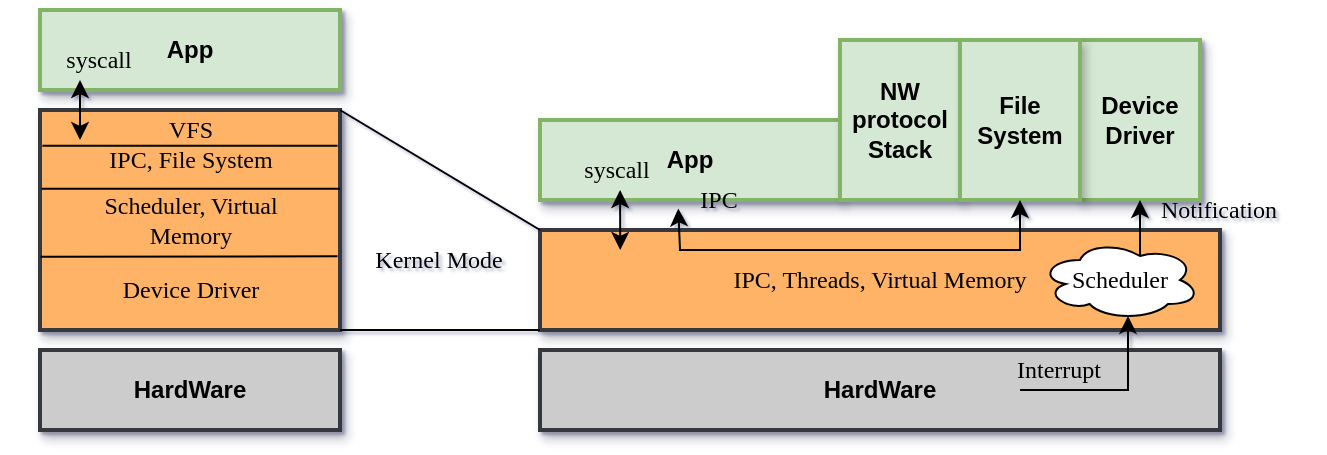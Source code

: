<mxfile version="22.1.18" type="device">
  <diagram name="第 1 页" id="HJdR2ewPqc4SO0az2n2Y">
    <mxGraphModel dx="864" dy="-2819" grid="1" gridSize="10" guides="1" tooltips="1" connect="1" arrows="1" fold="1" page="1" pageScale="1" pageWidth="1169" pageHeight="827" background="#ffffff" math="0" shadow="1">
      <root>
        <mxCell id="0" />
        <mxCell id="1" parent="0" />
        <mxCell id="p9Vdy9ozkMkJOrNqYk9j-1" value="" style="rounded=0;whiteSpace=wrap;html=1;fillColor=#FFB366;strokeColor=#36393d;strokeWidth=2;container=0;shadow=1;" vertex="1" parent="1">
          <mxGeometry x="110" y="4100" width="150" height="110" as="geometry" />
        </mxCell>
        <mxCell id="p9Vdy9ozkMkJOrNqYk9j-2" value="&lt;b&gt;HardWare&lt;/b&gt;" style="rounded=0;whiteSpace=wrap;html=1;fillColor=#CCCCCC;strokeColor=#36393d;strokeWidth=2;container=0;shadow=1;" vertex="1" parent="1">
          <mxGeometry x="110" y="4220" width="150" height="40" as="geometry" />
        </mxCell>
        <mxCell id="p9Vdy9ozkMkJOrNqYk9j-3" value="" style="endArrow=none;html=1;rounded=0;entryX=0.008;entryY=0.162;entryDx=0;entryDy=0;exitX=0.992;exitY=0.162;exitDx=0;exitDy=0;entryPerimeter=0;exitPerimeter=0;" edge="1" parent="1" source="p9Vdy9ozkMkJOrNqYk9j-1" target="p9Vdy9ozkMkJOrNqYk9j-1">
          <mxGeometry width="50" height="50" relative="1" as="geometry">
            <mxPoint x="260" y="4128" as="sourcePoint" />
            <mxPoint x="190" y="4110" as="targetPoint" />
          </mxGeometry>
        </mxCell>
        <mxCell id="p9Vdy9ozkMkJOrNqYk9j-4" value="" style="endArrow=none;html=1;rounded=0;entryX=0.005;entryY=0.358;entryDx=0;entryDy=0;entryPerimeter=0;exitX=1;exitY=0.358;exitDx=0;exitDy=0;exitPerimeter=0;" edge="1" parent="1" source="p9Vdy9ozkMkJOrNqYk9j-1" target="p9Vdy9ozkMkJOrNqYk9j-1">
          <mxGeometry width="50" height="50" relative="1" as="geometry">
            <mxPoint x="260" y="4154.76" as="sourcePoint" />
            <mxPoint x="110" y="4154.76" as="targetPoint" />
          </mxGeometry>
        </mxCell>
        <mxCell id="p9Vdy9ozkMkJOrNqYk9j-5" value="" style="endArrow=none;html=1;rounded=0;entryX=0.002;entryY=0.667;entryDx=0;entryDy=0;entryPerimeter=0;exitX=0.992;exitY=0.665;exitDx=0;exitDy=0;exitPerimeter=0;" edge="1" parent="1" source="p9Vdy9ozkMkJOrNqYk9j-1" target="p9Vdy9ozkMkJOrNqYk9j-1">
          <mxGeometry width="50" height="50" relative="1" as="geometry">
            <mxPoint x="260" y="4180" as="sourcePoint" />
            <mxPoint x="110" y="4180" as="targetPoint" />
          </mxGeometry>
        </mxCell>
        <mxCell id="p9Vdy9ozkMkJOrNqYk9j-6" value="&lt;font style=&quot;font-size: 12px;&quot; face=&quot;Times New Roman&quot;&gt;VFS&lt;/font&gt;" style="text;strokeColor=none;align=center;fillColor=none;html=1;verticalAlign=middle;whiteSpace=wrap;rounded=0;strokeWidth=1;container=0;" vertex="1" parent="1">
          <mxGeometry x="135.58" y="4100" width="98.83" height="20" as="geometry" />
        </mxCell>
        <mxCell id="p9Vdy9ozkMkJOrNqYk9j-8" value="&lt;font style=&quot;font-size: 12px;&quot; face=&quot;Times New Roman&quot;&gt;IPC, File System&lt;/font&gt;" style="text;strokeColor=none;align=center;fillColor=none;html=1;verticalAlign=middle;whiteSpace=wrap;rounded=0;strokeWidth=1;container=0;" vertex="1" parent="1">
          <mxGeometry x="135.58" y="4115" width="98.83" height="20" as="geometry" />
        </mxCell>
        <mxCell id="p9Vdy9ozkMkJOrNqYk9j-9" value="&lt;font style=&quot;font-size: 12px;&quot; face=&quot;Times New Roman&quot;&gt;Scheduler, Virtual Memory&lt;/font&gt;" style="text;strokeColor=none;align=center;fillColor=none;html=1;verticalAlign=middle;whiteSpace=wrap;rounded=0;strokeWidth=1;container=0;" vertex="1" parent="1">
          <mxGeometry x="135.58" y="4145" width="98.83" height="20" as="geometry" />
        </mxCell>
        <mxCell id="p9Vdy9ozkMkJOrNqYk9j-10" value="&lt;font style=&quot;font-size: 12px;&quot; face=&quot;Times New Roman&quot;&gt;Device Driver&lt;/font&gt;" style="text;strokeColor=none;align=center;fillColor=none;html=1;verticalAlign=middle;whiteSpace=wrap;rounded=0;strokeWidth=1;container=0;" vertex="1" parent="1">
          <mxGeometry x="135.58" y="4180" width="98.83" height="20" as="geometry" />
        </mxCell>
        <mxCell id="p9Vdy9ozkMkJOrNqYk9j-11" value="&lt;b&gt;App&lt;/b&gt;" style="rounded=0;whiteSpace=wrap;html=1;fillColor=#d5e8d4;strokeColor=#82b366;strokeWidth=2;container=0;shadow=1;" vertex="1" parent="1">
          <mxGeometry x="110" y="4050" width="150" height="40" as="geometry" />
        </mxCell>
        <mxCell id="p9Vdy9ozkMkJOrNqYk9j-12" value="&lt;font face=&quot;Times New Roman&quot;&gt;IPC, Threads, Virtual Memory&lt;/font&gt;" style="rounded=0;whiteSpace=wrap;html=1;fillColor=#FFB366;strokeColor=#36393d;strokeWidth=2;container=0;shadow=1;" vertex="1" parent="1">
          <mxGeometry x="360" y="4160" width="340" height="50" as="geometry" />
        </mxCell>
        <mxCell id="p9Vdy9ozkMkJOrNqYk9j-13" value="&lt;b&gt;HardWare&lt;/b&gt;" style="rounded=0;whiteSpace=wrap;html=1;fillColor=#CCCCCC;strokeColor=#36393d;strokeWidth=2;container=0;shadow=1;" vertex="1" parent="1">
          <mxGeometry x="360" y="4220" width="340" height="40" as="geometry" />
        </mxCell>
        <mxCell id="p9Vdy9ozkMkJOrNqYk9j-21" value="&lt;b&gt;App&lt;/b&gt;" style="rounded=0;whiteSpace=wrap;html=1;fillColor=#d5e8d4;strokeColor=#82b366;strokeWidth=2;container=0;shadow=1;" vertex="1" parent="1">
          <mxGeometry x="360" y="4105" width="150" height="40" as="geometry" />
        </mxCell>
        <mxCell id="p9Vdy9ozkMkJOrNqYk9j-22" value="&lt;b&gt;NW protocol Stack&lt;/b&gt;" style="rounded=0;whiteSpace=wrap;html=1;fillColor=#d5e8d4;strokeColor=#82b366;strokeWidth=2;container=0;shadow=1;" vertex="1" parent="1">
          <mxGeometry x="510" y="4065" width="60" height="80" as="geometry" />
        </mxCell>
        <mxCell id="p9Vdy9ozkMkJOrNqYk9j-23" value="&lt;b&gt;Device Driver&lt;/b&gt;" style="rounded=0;whiteSpace=wrap;html=1;fillColor=#d5e8d4;strokeColor=#82b366;strokeWidth=2;container=0;shadow=1;" vertex="1" parent="1">
          <mxGeometry x="630" y="4065" width="60" height="80" as="geometry" />
        </mxCell>
        <mxCell id="p9Vdy9ozkMkJOrNqYk9j-24" value="&lt;b&gt;File System&lt;/b&gt;" style="rounded=0;whiteSpace=wrap;html=1;fillColor=#d5e8d4;strokeColor=#82b366;strokeWidth=2;container=0;shadow=1;" vertex="1" parent="1">
          <mxGeometry x="570" y="4065" width="60" height="80" as="geometry" />
        </mxCell>
        <mxCell id="p9Vdy9ozkMkJOrNqYk9j-25" value="" style="endArrow=none;html=1;rounded=0;exitX=1;exitY=0;exitDx=0;exitDy=0;entryX=0;entryY=0;entryDx=0;entryDy=0;" edge="1" parent="1" source="p9Vdy9ozkMkJOrNqYk9j-1" target="p9Vdy9ozkMkJOrNqYk9j-12">
          <mxGeometry width="50" height="50" relative="1" as="geometry">
            <mxPoint x="430" y="4100" as="sourcePoint" />
            <mxPoint x="480" y="4050" as="targetPoint" />
          </mxGeometry>
        </mxCell>
        <mxCell id="p9Vdy9ozkMkJOrNqYk9j-26" value="" style="endArrow=none;html=1;rounded=0;exitX=1;exitY=0;exitDx=0;exitDy=0;entryX=0;entryY=1;entryDx=0;entryDy=0;" edge="1" parent="1" target="p9Vdy9ozkMkJOrNqYk9j-12">
          <mxGeometry width="50" height="50" relative="1" as="geometry">
            <mxPoint x="260" y="4210" as="sourcePoint" />
            <mxPoint x="360" y="4270" as="targetPoint" />
          </mxGeometry>
        </mxCell>
        <mxCell id="p9Vdy9ozkMkJOrNqYk9j-27" value="&lt;font style=&quot;font-size: 12px;&quot; face=&quot;Times New Roman&quot;&gt;Kernel Mode&lt;/font&gt;" style="text;strokeColor=none;align=center;fillColor=none;html=1;verticalAlign=middle;whiteSpace=wrap;rounded=0;strokeWidth=1;container=0;" vertex="1" parent="1">
          <mxGeometry x="260" y="4165" width="98.83" height="20" as="geometry" />
        </mxCell>
        <mxCell id="p9Vdy9ozkMkJOrNqYk9j-32" value="" style="endArrow=classic;startArrow=classic;html=1;rounded=0;entryX=0.5;entryY=1;entryDx=0;entryDy=0;exitX=0.461;exitY=1.106;exitDx=0;exitDy=0;exitPerimeter=0;" edge="1" parent="1" source="p9Vdy9ozkMkJOrNqYk9j-21" target="p9Vdy9ozkMkJOrNqYk9j-24">
          <mxGeometry width="50" height="50" relative="1" as="geometry">
            <mxPoint x="430" y="4150" as="sourcePoint" />
            <mxPoint x="480" y="4180" as="targetPoint" />
            <Array as="points">
              <mxPoint x="430" y="4170" />
              <mxPoint x="600" y="4170" />
            </Array>
          </mxGeometry>
        </mxCell>
        <mxCell id="p9Vdy9ozkMkJOrNqYk9j-35" value="" style="endArrow=classic;startArrow=classic;html=1;rounded=0;exitX=0.118;exitY=0.2;exitDx=0;exitDy=0;exitPerimeter=0;entryX=0.267;entryY=0.875;entryDx=0;entryDy=0;entryPerimeter=0;" edge="1" parent="1" source="p9Vdy9ozkMkJOrNqYk9j-12" target="p9Vdy9ozkMkJOrNqYk9j-21">
          <mxGeometry width="50" height="50" relative="1" as="geometry">
            <mxPoint x="360" y="4180" as="sourcePoint" />
            <mxPoint x="410" y="4130" as="targetPoint" />
          </mxGeometry>
        </mxCell>
        <mxCell id="p9Vdy9ozkMkJOrNqYk9j-36" value="&lt;font style=&quot;font-size: 12px;&quot; face=&quot;Times New Roman&quot;&gt;syscall&lt;/font&gt;" style="text;strokeColor=none;align=center;fillColor=none;html=1;verticalAlign=middle;whiteSpace=wrap;rounded=0;strokeWidth=1;container=0;" vertex="1" parent="1">
          <mxGeometry x="348.83" y="4120" width="98.83" height="20" as="geometry" />
        </mxCell>
        <mxCell id="p9Vdy9ozkMkJOrNqYk9j-37" value="&lt;font style=&quot;font-size: 12px;&quot; face=&quot;Times New Roman&quot;&gt;IPC&lt;/font&gt;" style="text;strokeColor=none;align=center;fillColor=none;html=1;verticalAlign=middle;whiteSpace=wrap;rounded=0;strokeWidth=1;container=0;" vertex="1" parent="1">
          <mxGeometry x="400.0" y="4135" width="98.83" height="20" as="geometry" />
        </mxCell>
        <mxCell id="p9Vdy9ozkMkJOrNqYk9j-39" value="&lt;font face=&quot;Times New Roman&quot;&gt;Scheduler&lt;/font&gt;" style="ellipse;shape=cloud;whiteSpace=wrap;html=1;" vertex="1" parent="1">
          <mxGeometry x="610" y="4165" width="80" height="40" as="geometry" />
        </mxCell>
        <mxCell id="p9Vdy9ozkMkJOrNqYk9j-40" value="" style="endArrow=classic;html=1;rounded=0;exitX=0.706;exitY=0.5;exitDx=0;exitDy=0;exitPerimeter=0;entryX=0.55;entryY=0.95;entryDx=0;entryDy=0;entryPerimeter=0;" edge="1" parent="1" source="p9Vdy9ozkMkJOrNqYk9j-13" target="p9Vdy9ozkMkJOrNqYk9j-39">
          <mxGeometry width="50" height="50" relative="1" as="geometry">
            <mxPoint x="550" y="4250" as="sourcePoint" />
            <mxPoint x="600" y="4200" as="targetPoint" />
            <Array as="points">
              <mxPoint x="654" y="4240" />
            </Array>
          </mxGeometry>
        </mxCell>
        <mxCell id="p9Vdy9ozkMkJOrNqYk9j-41" value="&lt;font style=&quot;font-size: 12px;&quot; face=&quot;Times New Roman&quot;&gt;Interrupt&lt;/font&gt;" style="text;strokeColor=none;align=center;fillColor=none;html=1;verticalAlign=middle;whiteSpace=wrap;rounded=0;strokeWidth=1;container=0;" vertex="1" parent="1">
          <mxGeometry x="570" y="4220" width="98.83" height="20" as="geometry" />
        </mxCell>
        <mxCell id="p9Vdy9ozkMkJOrNqYk9j-42" value="" style="endArrow=classic;html=1;rounded=0;exitX=0.625;exitY=0.2;exitDx=0;exitDy=0;exitPerimeter=0;" edge="1" parent="1" source="p9Vdy9ozkMkJOrNqYk9j-39" target="p9Vdy9ozkMkJOrNqYk9j-23">
          <mxGeometry width="50" height="50" relative="1" as="geometry">
            <mxPoint x="550" y="4250" as="sourcePoint" />
            <mxPoint x="600" y="4200" as="targetPoint" />
          </mxGeometry>
        </mxCell>
        <mxCell id="p9Vdy9ozkMkJOrNqYk9j-43" value="&lt;font style=&quot;font-size: 12px;&quot; face=&quot;Times New Roman&quot;&gt;Notification&lt;/font&gt;" style="text;strokeColor=none;align=center;fillColor=none;html=1;verticalAlign=middle;whiteSpace=wrap;rounded=0;strokeWidth=1;container=0;" vertex="1" parent="1">
          <mxGeometry x="650" y="4140" width="98.83" height="20" as="geometry" />
        </mxCell>
        <mxCell id="p9Vdy9ozkMkJOrNqYk9j-45" value="" style="endArrow=classic;startArrow=classic;html=1;rounded=0;exitX=0.118;exitY=0.2;exitDx=0;exitDy=0;exitPerimeter=0;entryX=0.267;entryY=0.875;entryDx=0;entryDy=0;entryPerimeter=0;" edge="1" parent="1">
          <mxGeometry width="50" height="50" relative="1" as="geometry">
            <mxPoint x="130" y="4115" as="sourcePoint" />
            <mxPoint x="130" y="4085" as="targetPoint" />
          </mxGeometry>
        </mxCell>
        <mxCell id="p9Vdy9ozkMkJOrNqYk9j-46" value="&lt;font style=&quot;font-size: 12px;&quot; face=&quot;Times New Roman&quot;&gt;syscall&lt;/font&gt;" style="text;strokeColor=none;align=center;fillColor=none;html=1;verticalAlign=middle;whiteSpace=wrap;rounded=0;strokeWidth=1;container=0;" vertex="1" parent="1">
          <mxGeometry x="90.0" y="4065" width="98.83" height="20" as="geometry" />
        </mxCell>
      </root>
    </mxGraphModel>
  </diagram>
</mxfile>
